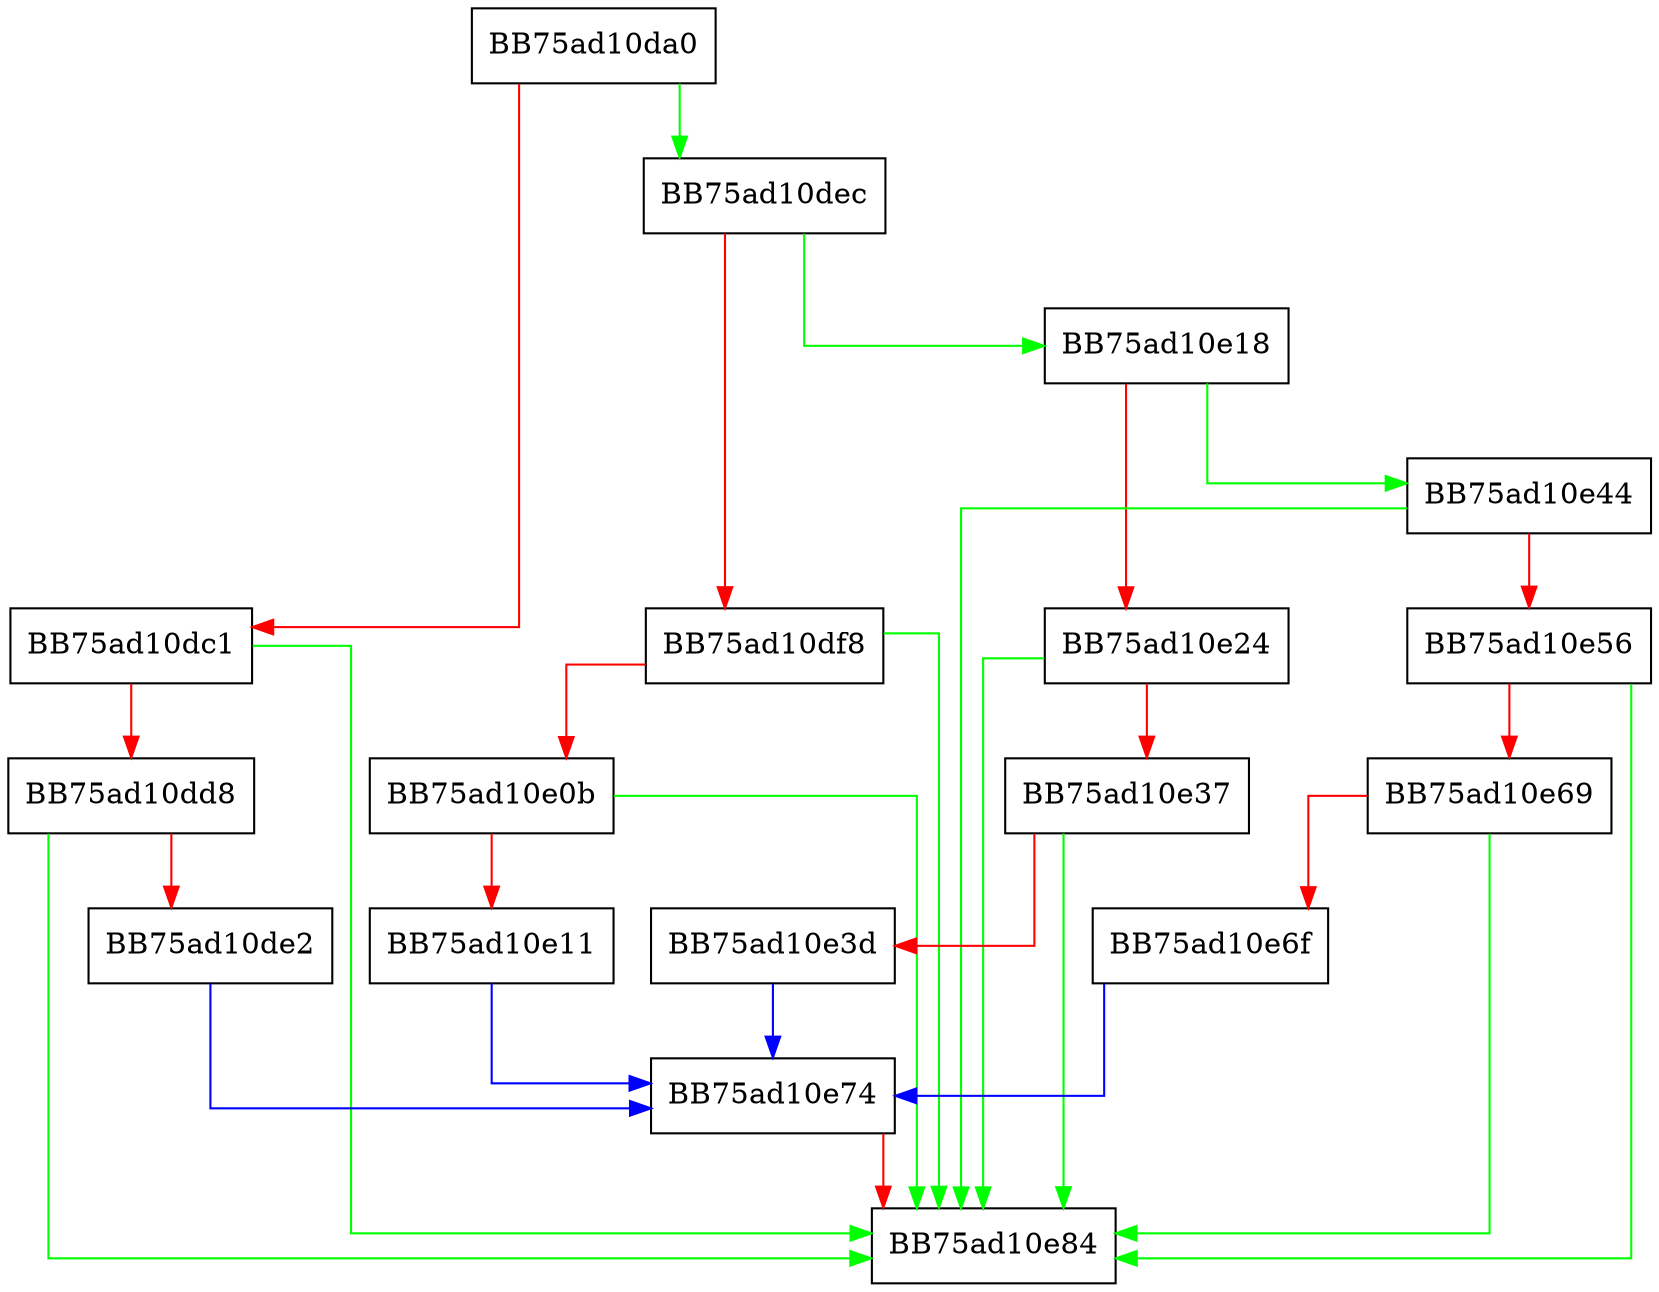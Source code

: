 digraph UncompressImage {
  node [shape="box"];
  graph [splines=ortho];
  BB75ad10da0 -> BB75ad10dec [color="green"];
  BB75ad10da0 -> BB75ad10dc1 [color="red"];
  BB75ad10dc1 -> BB75ad10e84 [color="green"];
  BB75ad10dc1 -> BB75ad10dd8 [color="red"];
  BB75ad10dd8 -> BB75ad10e84 [color="green"];
  BB75ad10dd8 -> BB75ad10de2 [color="red"];
  BB75ad10de2 -> BB75ad10e74 [color="blue"];
  BB75ad10dec -> BB75ad10e18 [color="green"];
  BB75ad10dec -> BB75ad10df8 [color="red"];
  BB75ad10df8 -> BB75ad10e84 [color="green"];
  BB75ad10df8 -> BB75ad10e0b [color="red"];
  BB75ad10e0b -> BB75ad10e84 [color="green"];
  BB75ad10e0b -> BB75ad10e11 [color="red"];
  BB75ad10e11 -> BB75ad10e74 [color="blue"];
  BB75ad10e18 -> BB75ad10e44 [color="green"];
  BB75ad10e18 -> BB75ad10e24 [color="red"];
  BB75ad10e24 -> BB75ad10e84 [color="green"];
  BB75ad10e24 -> BB75ad10e37 [color="red"];
  BB75ad10e37 -> BB75ad10e84 [color="green"];
  BB75ad10e37 -> BB75ad10e3d [color="red"];
  BB75ad10e3d -> BB75ad10e74 [color="blue"];
  BB75ad10e44 -> BB75ad10e84 [color="green"];
  BB75ad10e44 -> BB75ad10e56 [color="red"];
  BB75ad10e56 -> BB75ad10e84 [color="green"];
  BB75ad10e56 -> BB75ad10e69 [color="red"];
  BB75ad10e69 -> BB75ad10e84 [color="green"];
  BB75ad10e69 -> BB75ad10e6f [color="red"];
  BB75ad10e6f -> BB75ad10e74 [color="blue"];
  BB75ad10e74 -> BB75ad10e84 [color="red"];
}